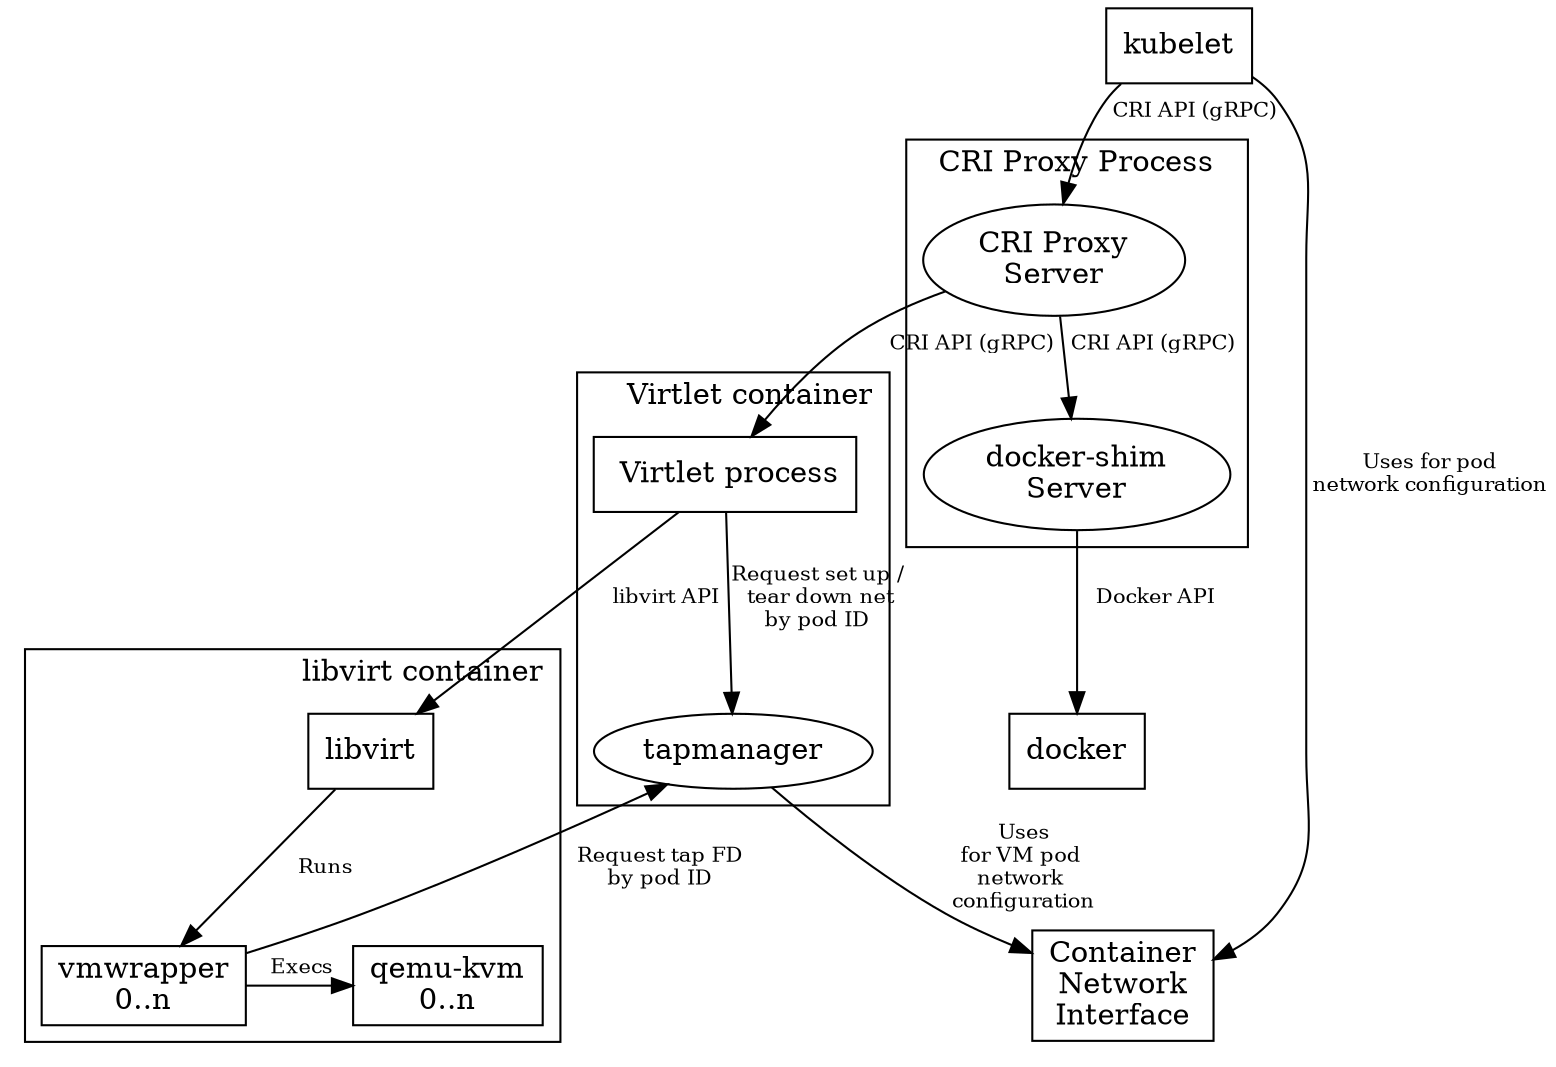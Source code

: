 digraph criproxy {
        compound=true;
        edge [fontsize=10];
        ranksep=0.0001;

        subgraph cluster_0 {
                color=black;
                label="CRI Proxy Process";
                criproxy [label="CRI Proxy\nServer"];
                docker_shim [label="docker-shim\nServer"];
                criproxy -> docker_shim [label=" CRI API (gRPC)  "];
        }
        cni [shape=rectangle, label="Container\nNetwork\nInterface"];
        subgraph cluster_1 {
                label="Virtlet container";
                labeljust="r";
                virtlet [label=" Virtlet process",shape=rectangle];
                virtlet -> tapmanager [label="Request set up /\n tear down net\nby pod ID"];
        }
        subgraph cluster_2 {
                label="libvirt container";
                labeljust="r";
                libvirt [shape=rectangle];
                vmwrapper [shape=rectangle, label="vmwrapper\n0..n"];
                qemu_kvm [shape=rectangle, label="qemu-kvm\n0..n"];
                libvirt -> vmwrapper [label="Runs"];
                vmwrapper -> qemu_kvm [label=" Execs", shape=rectangle];
                vmwrapper -> tapmanager [label="Request tap FD\nby pod ID"];
                virtlet -> libvirt [label="libvirt API"];
                {rank=same vmwrapper qemu_kvm}
        }
        kubelet [shape=rectangle];
        docker [shape=rectangle];
        tapmanager -> cni [label=" Uses                             \nfor VM pod                             \nnetwork                             \n configuration                             "];
        kubelet -> cni [label=" Uses for pod\n network configuration"];
        kubelet -> criproxy [label=" CRI API (gRPC)"];
        criproxy -> virtlet [label="     CRI API (gRPC)"];
        docker_shim -> docker [label="   Docker API"];
        //docker -> vmwrapper [label=" Manages", lhead=cluster_1];
}